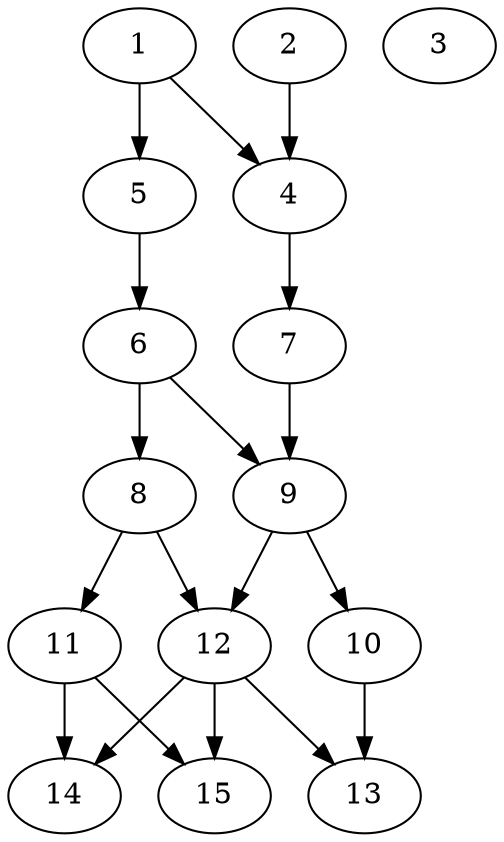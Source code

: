 // DAG automatically generated by daggen at Thu Oct  3 13:59:26 2019
// ./daggen --dot -n 15 --ccr 0.3 --fat 0.5 --regular 0.9 --density 0.7 --mindata 5242880 --maxdata 52428800 
digraph G {
  1 [size="105168213", alpha="0.13", expect_size="31550464"] 
  1 -> 4 [size ="31550464"]
  1 -> 5 [size ="31550464"]
  2 [size="94641493", alpha="0.10", expect_size="28392448"] 
  2 -> 4 [size ="28392448"]
  3 [size="158057813", alpha="0.19", expect_size="47417344"] 
  4 [size="37198507", alpha="0.11", expect_size="11159552"] 
  4 -> 7 [size ="11159552"]
  5 [size="117988693", alpha="0.08", expect_size="35396608"] 
  5 -> 6 [size ="35396608"]
  6 [size="144141653", alpha="0.14", expect_size="43242496"] 
  6 -> 8 [size ="43242496"]
  6 -> 9 [size ="43242496"]
  7 [size="99444053", alpha="0.12", expect_size="29833216"] 
  7 -> 9 [size ="29833216"]
  8 [size="22019413", alpha="0.00", expect_size="6605824"] 
  8 -> 11 [size ="6605824"]
  8 -> 12 [size ="6605824"]
  9 [size="41779200", alpha="0.06", expect_size="12533760"] 
  9 -> 10 [size ="12533760"]
  9 -> 12 [size ="12533760"]
  10 [size="43943253", alpha="0.03", expect_size="13182976"] 
  10 -> 13 [size ="13182976"]
  11 [size="152961707", alpha="0.17", expect_size="45888512"] 
  11 -> 14 [size ="45888512"]
  11 -> 15 [size ="45888512"]
  12 [size="101379413", alpha="0.11", expect_size="30413824"] 
  12 -> 13 [size ="30413824"]
  12 -> 14 [size ="30413824"]
  12 -> 15 [size ="30413824"]
  13 [size="23674880", alpha="0.11", expect_size="7102464"] 
  14 [size="18391040", alpha="0.02", expect_size="5517312"] 
  15 [size="103256747", alpha="0.19", expect_size="30977024"] 
}
